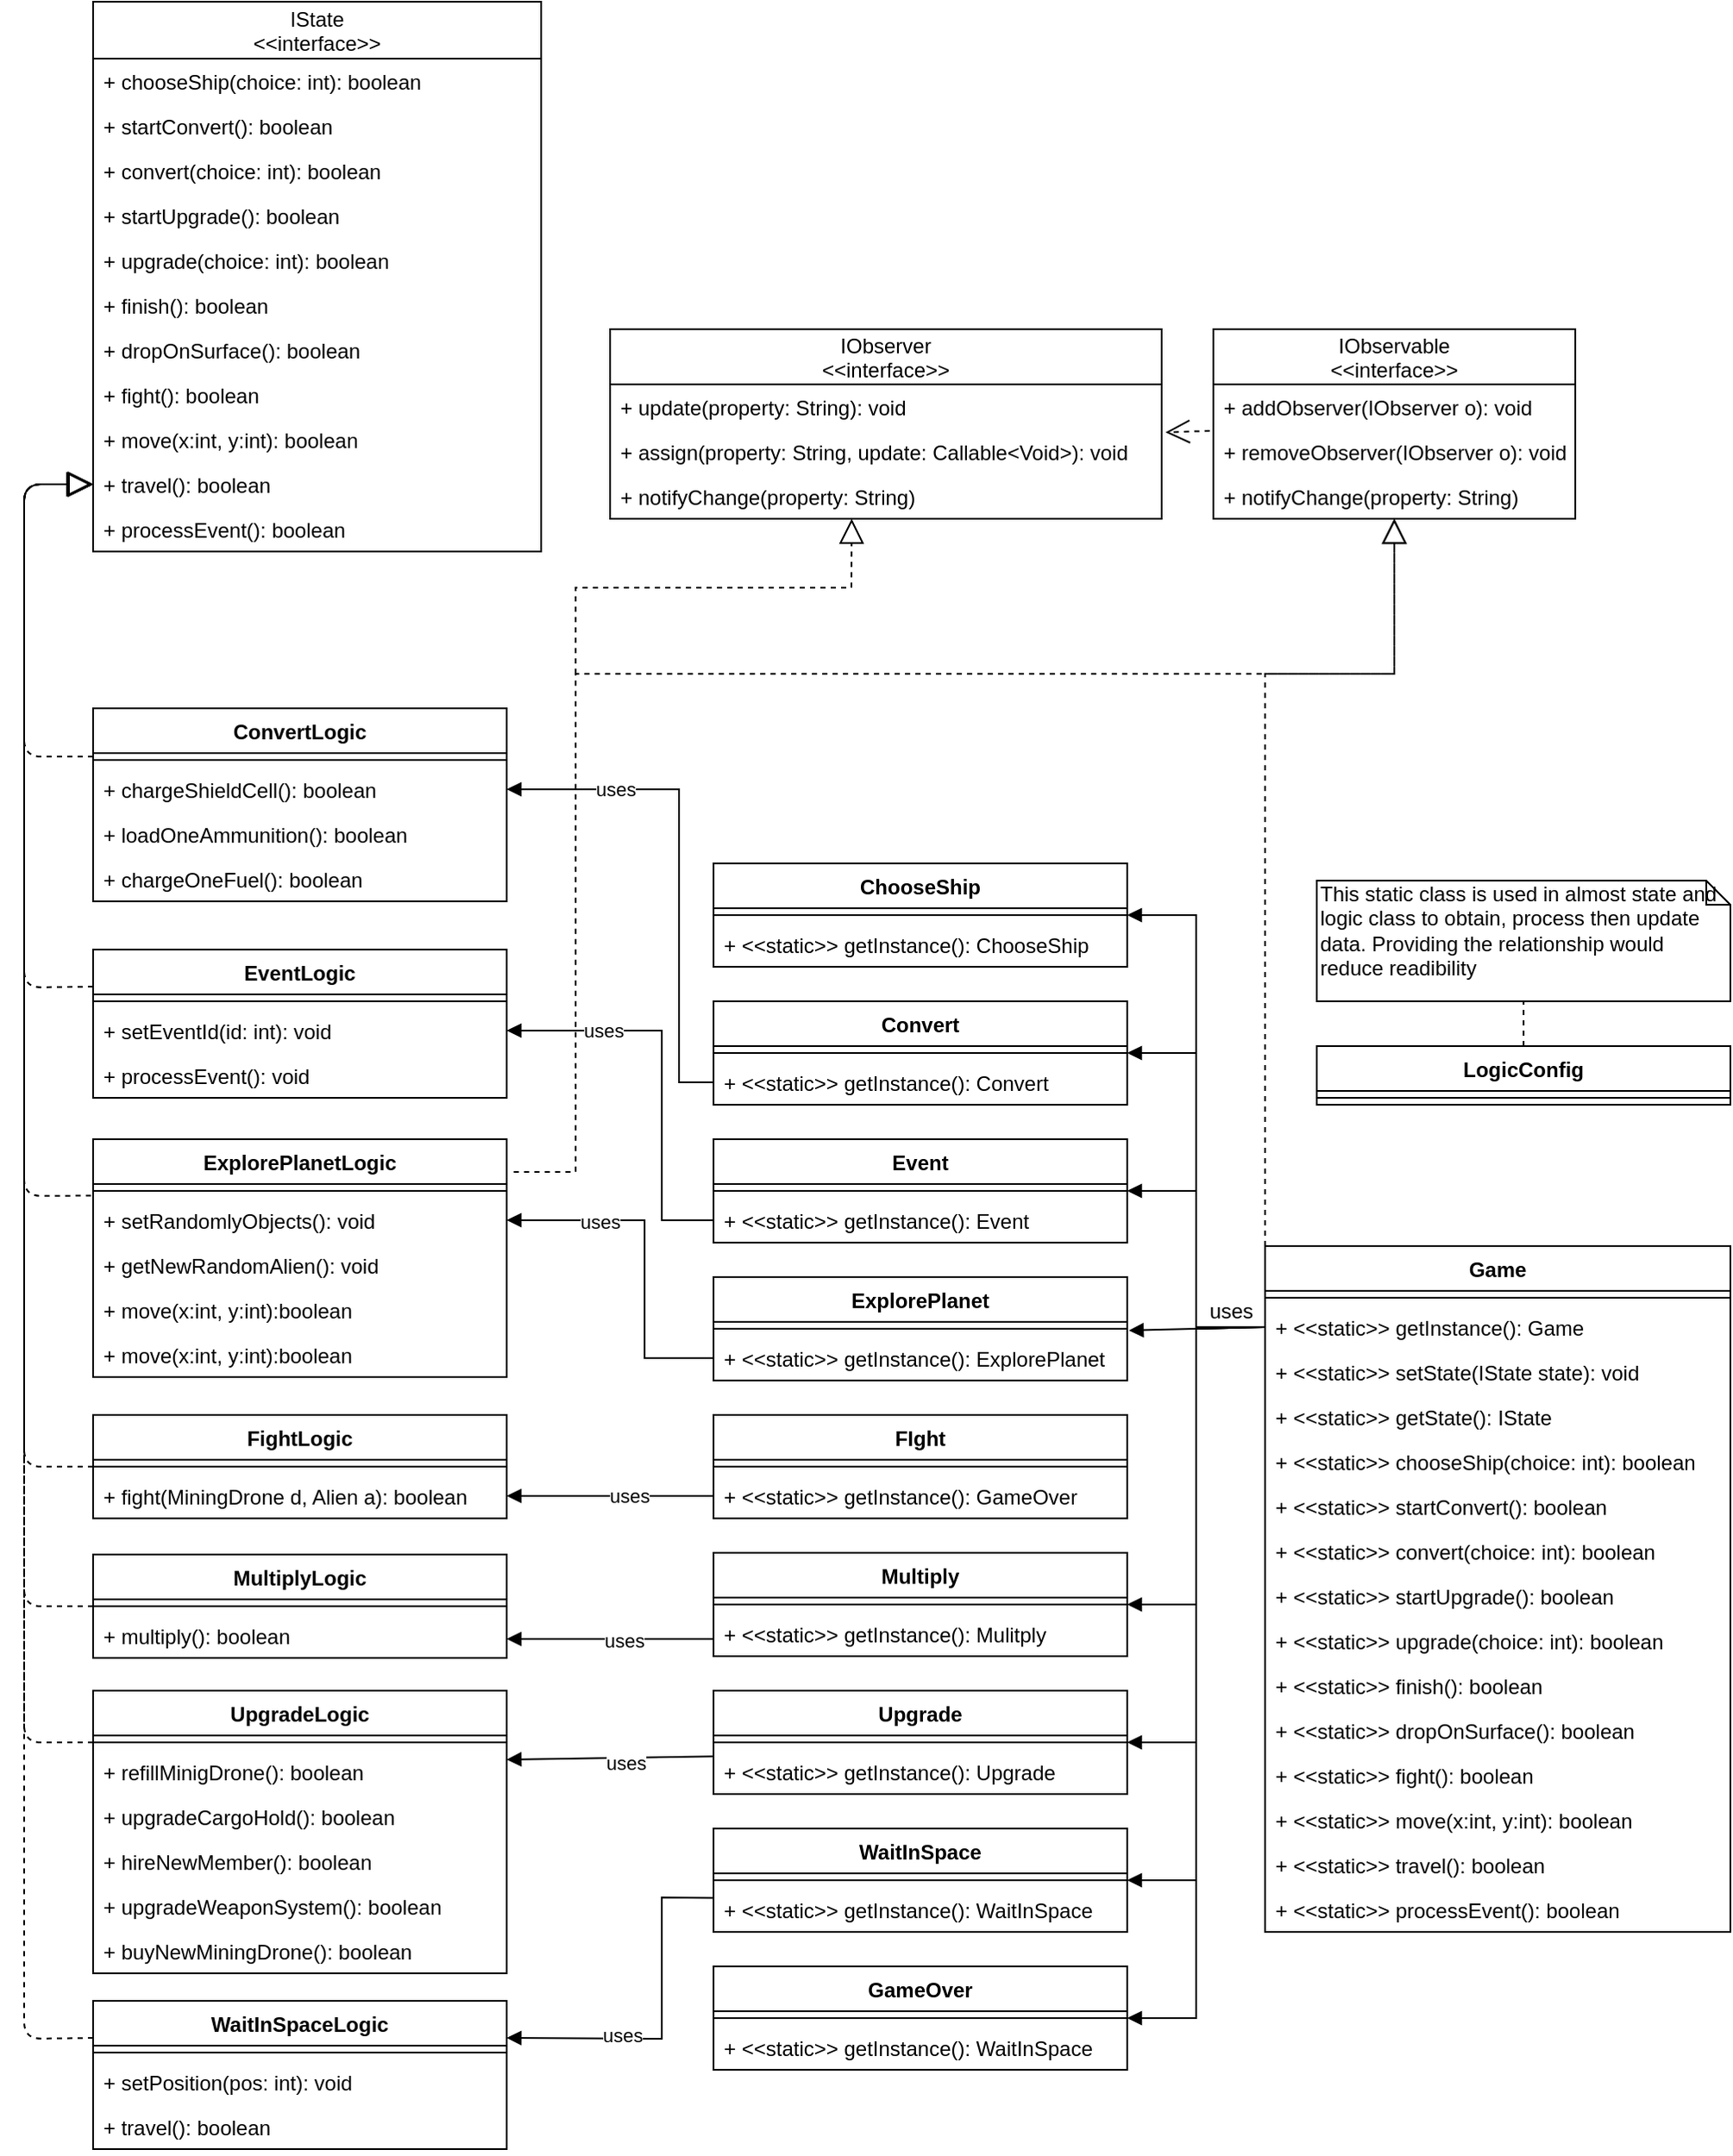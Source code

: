 <mxfile version="13.0.3" type="device"><diagram id="ThxgF1uuQUrNs3ftEBW2" name="Page-1"><mxGraphModel dx="2247" dy="1992" grid="1" gridSize="10" guides="1" tooltips="1" connect="1" arrows="1" fold="1" page="1" pageScale="1" pageWidth="827" pageHeight="1169" math="0" shadow="0"><root><mxCell id="0"/><mxCell id="1" parent="0"/><mxCell id="igTqR1OjJdF0zHmeLeCT-132" value="ChooseShip" style="swimlane;fontStyle=1;align=center;verticalAlign=top;childLayout=stackLayout;horizontal=1;startSize=26;horizontalStack=0;resizeParent=1;resizeParentMax=0;resizeLast=0;collapsible=1;marginBottom=0;" vertex="1" parent="1"><mxGeometry x="80" y="220" width="240" height="60" as="geometry"/></mxCell><mxCell id="igTqR1OjJdF0zHmeLeCT-134" value="" style="line;strokeWidth=1;fillColor=none;align=left;verticalAlign=middle;spacingTop=-1;spacingLeft=3;spacingRight=3;rotatable=0;labelPosition=right;points=[];portConstraint=eastwest;" vertex="1" parent="igTqR1OjJdF0zHmeLeCT-132"><mxGeometry y="26" width="240" height="8" as="geometry"/></mxCell><mxCell id="igTqR1OjJdF0zHmeLeCT-135" value="+ &lt;&lt;static&gt;&gt; getInstance(): ChooseShip" style="text;strokeColor=none;fillColor=none;align=left;verticalAlign=top;spacingLeft=4;spacingRight=4;overflow=hidden;rotatable=0;points=[[0,0.5],[1,0.5]];portConstraint=eastwest;" vertex="1" parent="igTqR1OjJdF0zHmeLeCT-132"><mxGeometry y="34" width="240" height="26" as="geometry"/></mxCell><mxCell id="igTqR1OjJdF0zHmeLeCT-140" value="Convert" style="swimlane;fontStyle=1;align=center;verticalAlign=top;childLayout=stackLayout;horizontal=1;startSize=26;horizontalStack=0;resizeParent=1;resizeParentMax=0;resizeLast=0;collapsible=1;marginBottom=0;" vertex="1" parent="1"><mxGeometry x="80" y="300" width="240" height="60" as="geometry"/></mxCell><mxCell id="igTqR1OjJdF0zHmeLeCT-142" value="" style="line;strokeWidth=1;fillColor=none;align=left;verticalAlign=middle;spacingTop=-1;spacingLeft=3;spacingRight=3;rotatable=0;labelPosition=right;points=[];portConstraint=eastwest;" vertex="1" parent="igTqR1OjJdF0zHmeLeCT-140"><mxGeometry y="26" width="240" height="8" as="geometry"/></mxCell><mxCell id="igTqR1OjJdF0zHmeLeCT-143" value="+ &lt;&lt;static&gt;&gt; getInstance(): Convert" style="text;strokeColor=none;fillColor=none;align=left;verticalAlign=top;spacingLeft=4;spacingRight=4;overflow=hidden;rotatable=0;points=[[0,0.5],[1,0.5]];portConstraint=eastwest;" vertex="1" parent="igTqR1OjJdF0zHmeLeCT-140"><mxGeometry y="34" width="240" height="26" as="geometry"/></mxCell><mxCell id="igTqR1OjJdF0zHmeLeCT-136" value="Event" style="swimlane;fontStyle=1;align=center;verticalAlign=top;childLayout=stackLayout;horizontal=1;startSize=26;horizontalStack=0;resizeParent=1;resizeParentMax=0;resizeLast=0;collapsible=1;marginBottom=0;" vertex="1" parent="1"><mxGeometry x="80" y="380" width="240" height="60" as="geometry"/></mxCell><mxCell id="igTqR1OjJdF0zHmeLeCT-138" value="" style="line;strokeWidth=1;fillColor=none;align=left;verticalAlign=middle;spacingTop=-1;spacingLeft=3;spacingRight=3;rotatable=0;labelPosition=right;points=[];portConstraint=eastwest;" vertex="1" parent="igTqR1OjJdF0zHmeLeCT-136"><mxGeometry y="26" width="240" height="8" as="geometry"/></mxCell><mxCell id="igTqR1OjJdF0zHmeLeCT-139" value="+ &lt;&lt;static&gt;&gt; getInstance(): Event" style="text;strokeColor=none;fillColor=none;align=left;verticalAlign=top;spacingLeft=4;spacingRight=4;overflow=hidden;rotatable=0;points=[[0,0.5],[1,0.5]];portConstraint=eastwest;" vertex="1" parent="igTqR1OjJdF0zHmeLeCT-136"><mxGeometry y="34" width="240" height="26" as="geometry"/></mxCell><mxCell id="igTqR1OjJdF0zHmeLeCT-144" value="ExplorePlanet" style="swimlane;fontStyle=1;align=center;verticalAlign=top;childLayout=stackLayout;horizontal=1;startSize=26;horizontalStack=0;resizeParent=1;resizeParentMax=0;resizeLast=0;collapsible=1;marginBottom=0;" vertex="1" parent="1"><mxGeometry x="80" y="460" width="240" height="60" as="geometry"/></mxCell><mxCell id="igTqR1OjJdF0zHmeLeCT-146" value="" style="line;strokeWidth=1;fillColor=none;align=left;verticalAlign=middle;spacingTop=-1;spacingLeft=3;spacingRight=3;rotatable=0;labelPosition=right;points=[];portConstraint=eastwest;" vertex="1" parent="igTqR1OjJdF0zHmeLeCT-144"><mxGeometry y="26" width="240" height="8" as="geometry"/></mxCell><mxCell id="igTqR1OjJdF0zHmeLeCT-147" value="+ &lt;&lt;static&gt;&gt; getInstance(): ExplorePlanet" style="text;strokeColor=none;fillColor=none;align=left;verticalAlign=top;spacingLeft=4;spacingRight=4;overflow=hidden;rotatable=0;points=[[0,0.5],[1,0.5]];portConstraint=eastwest;" vertex="1" parent="igTqR1OjJdF0zHmeLeCT-144"><mxGeometry y="34" width="240" height="26" as="geometry"/></mxCell><mxCell id="igTqR1OjJdF0zHmeLeCT-148" value="FIght" style="swimlane;fontStyle=1;align=center;verticalAlign=top;childLayout=stackLayout;horizontal=1;startSize=26;horizontalStack=0;resizeParent=1;resizeParentMax=0;resizeLast=0;collapsible=1;marginBottom=0;" vertex="1" parent="1"><mxGeometry x="80" y="540" width="240" height="60" as="geometry"/></mxCell><mxCell id="igTqR1OjJdF0zHmeLeCT-150" value="" style="line;strokeWidth=1;fillColor=none;align=left;verticalAlign=middle;spacingTop=-1;spacingLeft=3;spacingRight=3;rotatable=0;labelPosition=right;points=[];portConstraint=eastwest;" vertex="1" parent="igTqR1OjJdF0zHmeLeCT-148"><mxGeometry y="26" width="240" height="8" as="geometry"/></mxCell><mxCell id="igTqR1OjJdF0zHmeLeCT-151" value="+ &lt;&lt;static&gt;&gt; getInstance(): GameOver" style="text;strokeColor=none;fillColor=none;align=left;verticalAlign=top;spacingLeft=4;spacingRight=4;overflow=hidden;rotatable=0;points=[[0,0.5],[1,0.5]];portConstraint=eastwest;" vertex="1" parent="igTqR1OjJdF0zHmeLeCT-148"><mxGeometry y="34" width="240" height="26" as="geometry"/></mxCell><mxCell id="igTqR1OjJdF0zHmeLeCT-152" value="Multiply" style="swimlane;fontStyle=1;align=center;verticalAlign=top;childLayout=stackLayout;horizontal=1;startSize=26;horizontalStack=0;resizeParent=1;resizeParentMax=0;resizeLast=0;collapsible=1;marginBottom=0;" vertex="1" parent="1"><mxGeometry x="80" y="620" width="240" height="60" as="geometry"/></mxCell><mxCell id="igTqR1OjJdF0zHmeLeCT-154" value="" style="line;strokeWidth=1;fillColor=none;align=left;verticalAlign=middle;spacingTop=-1;spacingLeft=3;spacingRight=3;rotatable=0;labelPosition=right;points=[];portConstraint=eastwest;" vertex="1" parent="igTqR1OjJdF0zHmeLeCT-152"><mxGeometry y="26" width="240" height="8" as="geometry"/></mxCell><mxCell id="igTqR1OjJdF0zHmeLeCT-155" value="+ &lt;&lt;static&gt;&gt; getInstance(): Mulitply" style="text;strokeColor=none;fillColor=none;align=left;verticalAlign=top;spacingLeft=4;spacingRight=4;overflow=hidden;rotatable=0;points=[[0,0.5],[1,0.5]];portConstraint=eastwest;" vertex="1" parent="igTqR1OjJdF0zHmeLeCT-152"><mxGeometry y="34" width="240" height="26" as="geometry"/></mxCell><mxCell id="igTqR1OjJdF0zHmeLeCT-156" value="Upgrade" style="swimlane;fontStyle=1;align=center;verticalAlign=top;childLayout=stackLayout;horizontal=1;startSize=26;horizontalStack=0;resizeParent=1;resizeParentMax=0;resizeLast=0;collapsible=1;marginBottom=0;" vertex="1" parent="1"><mxGeometry x="80" y="700" width="240" height="60" as="geometry"/></mxCell><mxCell id="igTqR1OjJdF0zHmeLeCT-158" value="" style="line;strokeWidth=1;fillColor=none;align=left;verticalAlign=middle;spacingTop=-1;spacingLeft=3;spacingRight=3;rotatable=0;labelPosition=right;points=[];portConstraint=eastwest;" vertex="1" parent="igTqR1OjJdF0zHmeLeCT-156"><mxGeometry y="26" width="240" height="8" as="geometry"/></mxCell><mxCell id="igTqR1OjJdF0zHmeLeCT-159" value="+ &lt;&lt;static&gt;&gt; getInstance(): Upgrade" style="text;strokeColor=none;fillColor=none;align=left;verticalAlign=top;spacingLeft=4;spacingRight=4;overflow=hidden;rotatable=0;points=[[0,0.5],[1,0.5]];portConstraint=eastwest;" vertex="1" parent="igTqR1OjJdF0zHmeLeCT-156"><mxGeometry y="34" width="240" height="26" as="geometry"/></mxCell><mxCell id="igTqR1OjJdF0zHmeLeCT-160" value="WaitInSpace" style="swimlane;fontStyle=1;align=center;verticalAlign=top;childLayout=stackLayout;horizontal=1;startSize=26;horizontalStack=0;resizeParent=1;resizeParentMax=0;resizeLast=0;collapsible=1;marginBottom=0;" vertex="1" parent="1"><mxGeometry x="80" y="780" width="240" height="60" as="geometry"/></mxCell><mxCell id="igTqR1OjJdF0zHmeLeCT-162" value="" style="line;strokeWidth=1;fillColor=none;align=left;verticalAlign=middle;spacingTop=-1;spacingLeft=3;spacingRight=3;rotatable=0;labelPosition=right;points=[];portConstraint=eastwest;" vertex="1" parent="igTqR1OjJdF0zHmeLeCT-160"><mxGeometry y="26" width="240" height="8" as="geometry"/></mxCell><mxCell id="igTqR1OjJdF0zHmeLeCT-163" value="+ &lt;&lt;static&gt;&gt; getInstance(): WaitInSpace" style="text;strokeColor=none;fillColor=none;align=left;verticalAlign=top;spacingLeft=4;spacingRight=4;overflow=hidden;rotatable=0;points=[[0,0.5],[1,0.5]];portConstraint=eastwest;" vertex="1" parent="igTqR1OjJdF0zHmeLeCT-160"><mxGeometry y="34" width="240" height="26" as="geometry"/></mxCell><mxCell id="igTqR1OjJdF0zHmeLeCT-33" value="Game" style="swimlane;fontStyle=1;align=center;verticalAlign=top;childLayout=stackLayout;horizontal=1;startSize=26;horizontalStack=0;resizeParent=1;resizeParentMax=0;resizeLast=0;collapsible=1;marginBottom=0;" vertex="1" parent="1"><mxGeometry x="400" y="442" width="270" height="398" as="geometry"/></mxCell><mxCell id="igTqR1OjJdF0zHmeLeCT-44" value="" style="line;strokeWidth=1;fillColor=none;align=left;verticalAlign=middle;spacingTop=-1;spacingLeft=3;spacingRight=3;rotatable=0;labelPosition=right;points=[];portConstraint=eastwest;" vertex="1" parent="igTqR1OjJdF0zHmeLeCT-33"><mxGeometry y="26" width="270" height="8" as="geometry"/></mxCell><mxCell id="igTqR1OjJdF0zHmeLeCT-43" value="+ &lt;&lt;static&gt;&gt; getInstance(): Game" style="text;strokeColor=none;fillColor=none;align=left;verticalAlign=top;spacingLeft=4;spacingRight=4;overflow=hidden;rotatable=0;points=[[0,0.5],[1,0.5]];portConstraint=eastwest;" vertex="1" parent="igTqR1OjJdF0zHmeLeCT-33"><mxGeometry y="34" width="270" height="26" as="geometry"/></mxCell><mxCell id="igTqR1OjJdF0zHmeLeCT-45" value="+ &lt;&lt;static&gt;&gt; setState(IState state): void" style="text;strokeColor=none;fillColor=none;align=left;verticalAlign=top;spacingLeft=4;spacingRight=4;overflow=hidden;rotatable=0;points=[[0,0.5],[1,0.5]];portConstraint=eastwest;" vertex="1" parent="igTqR1OjJdF0zHmeLeCT-33"><mxGeometry y="60" width="270" height="26" as="geometry"/></mxCell><mxCell id="igTqR1OjJdF0zHmeLeCT-52" value="+ &lt;&lt;static&gt;&gt; getState(): IState" style="text;strokeColor=none;fillColor=none;align=left;verticalAlign=top;spacingLeft=4;spacingRight=4;overflow=hidden;rotatable=0;points=[[0,0.5],[1,0.5]];portConstraint=eastwest;" vertex="1" parent="igTqR1OjJdF0zHmeLeCT-33"><mxGeometry y="86" width="270" height="26" as="geometry"/></mxCell><mxCell id="igTqR1OjJdF0zHmeLeCT-53" value="+ &lt;&lt;static&gt;&gt; chooseShip(choice: int): boolean" style="text;strokeColor=none;fillColor=none;align=left;verticalAlign=top;spacingLeft=4;spacingRight=4;overflow=hidden;rotatable=0;points=[[0,0.5],[1,0.5]];portConstraint=eastwest;" vertex="1" parent="igTqR1OjJdF0zHmeLeCT-33"><mxGeometry y="112" width="270" height="26" as="geometry"/></mxCell><mxCell id="igTqR1OjJdF0zHmeLeCT-55" value="+ &lt;&lt;static&gt;&gt; startConvert(): boolean" style="text;strokeColor=none;fillColor=none;align=left;verticalAlign=top;spacingLeft=4;spacingRight=4;overflow=hidden;rotatable=0;points=[[0,0.5],[1,0.5]];portConstraint=eastwest;" vertex="1" parent="igTqR1OjJdF0zHmeLeCT-33"><mxGeometry y="138" width="270" height="26" as="geometry"/></mxCell><mxCell id="igTqR1OjJdF0zHmeLeCT-56" value="+ &lt;&lt;static&gt;&gt; convert(choice: int): boolean" style="text;strokeColor=none;fillColor=none;align=left;verticalAlign=top;spacingLeft=4;spacingRight=4;overflow=hidden;rotatable=0;points=[[0,0.5],[1,0.5]];portConstraint=eastwest;" vertex="1" parent="igTqR1OjJdF0zHmeLeCT-33"><mxGeometry y="164" width="270" height="26" as="geometry"/></mxCell><mxCell id="igTqR1OjJdF0zHmeLeCT-57" value="+ &lt;&lt;static&gt;&gt; startUpgrade(): boolean" style="text;strokeColor=none;fillColor=none;align=left;verticalAlign=top;spacingLeft=4;spacingRight=4;overflow=hidden;rotatable=0;points=[[0,0.5],[1,0.5]];portConstraint=eastwest;" vertex="1" parent="igTqR1OjJdF0zHmeLeCT-33"><mxGeometry y="190" width="270" height="26" as="geometry"/></mxCell><mxCell id="igTqR1OjJdF0zHmeLeCT-69" value="+ &lt;&lt;static&gt;&gt; upgrade(choice: int): boolean" style="text;strokeColor=none;fillColor=none;align=left;verticalAlign=top;spacingLeft=4;spacingRight=4;overflow=hidden;rotatable=0;points=[[0,0.5],[1,0.5]];portConstraint=eastwest;" vertex="1" parent="igTqR1OjJdF0zHmeLeCT-33"><mxGeometry y="216" width="270" height="26" as="geometry"/></mxCell><mxCell id="igTqR1OjJdF0zHmeLeCT-70" value="+ &lt;&lt;static&gt;&gt; finish(): boolean" style="text;strokeColor=none;fillColor=none;align=left;verticalAlign=top;spacingLeft=4;spacingRight=4;overflow=hidden;rotatable=0;points=[[0,0.5],[1,0.5]];portConstraint=eastwest;" vertex="1" parent="igTqR1OjJdF0zHmeLeCT-33"><mxGeometry y="242" width="270" height="26" as="geometry"/></mxCell><mxCell id="igTqR1OjJdF0zHmeLeCT-71" value="+ &lt;&lt;static&gt;&gt; dropOnSurface(): boolean" style="text;strokeColor=none;fillColor=none;align=left;verticalAlign=top;spacingLeft=4;spacingRight=4;overflow=hidden;rotatable=0;points=[[0,0.5],[1,0.5]];portConstraint=eastwest;" vertex="1" parent="igTqR1OjJdF0zHmeLeCT-33"><mxGeometry y="268" width="270" height="26" as="geometry"/></mxCell><mxCell id="igTqR1OjJdF0zHmeLeCT-72" value="+ &lt;&lt;static&gt;&gt; fight(): boolean" style="text;strokeColor=none;fillColor=none;align=left;verticalAlign=top;spacingLeft=4;spacingRight=4;overflow=hidden;rotatable=0;points=[[0,0.5],[1,0.5]];portConstraint=eastwest;" vertex="1" parent="igTqR1OjJdF0zHmeLeCT-33"><mxGeometry y="294" width="270" height="26" as="geometry"/></mxCell><mxCell id="igTqR1OjJdF0zHmeLeCT-73" value="+ &lt;&lt;static&gt;&gt; move(x:int, y:int): boolean" style="text;strokeColor=none;fillColor=none;align=left;verticalAlign=top;spacingLeft=4;spacingRight=4;overflow=hidden;rotatable=0;points=[[0,0.5],[1,0.5]];portConstraint=eastwest;" vertex="1" parent="igTqR1OjJdF0zHmeLeCT-33"><mxGeometry y="320" width="270" height="26" as="geometry"/></mxCell><mxCell id="igTqR1OjJdF0zHmeLeCT-74" value="+ &lt;&lt;static&gt;&gt; travel(): boolean" style="text;strokeColor=none;fillColor=none;align=left;verticalAlign=top;spacingLeft=4;spacingRight=4;overflow=hidden;rotatable=0;points=[[0,0.5],[1,0.5]];portConstraint=eastwest;" vertex="1" parent="igTqR1OjJdF0zHmeLeCT-33"><mxGeometry y="346" width="270" height="26" as="geometry"/></mxCell><mxCell id="igTqR1OjJdF0zHmeLeCT-75" value="+ &lt;&lt;static&gt;&gt; processEvent(): boolean" style="text;strokeColor=none;fillColor=none;align=left;verticalAlign=top;spacingLeft=4;spacingRight=4;overflow=hidden;rotatable=0;points=[[0,0.5],[1,0.5]];portConstraint=eastwest;" vertex="1" parent="igTqR1OjJdF0zHmeLeCT-33"><mxGeometry y="372" width="270" height="26" as="geometry"/></mxCell><mxCell id="igTqR1OjJdF0zHmeLeCT-175" value="" style="endArrow=block;dashed=1;endFill=0;endSize=12;html=1;exitX=0;exitY=0;exitDx=0;exitDy=0;rounded=0;" edge="1" parent="1" source="igTqR1OjJdF0zHmeLeCT-33" target="igTqR1OjJdF0zHmeLeCT-40"><mxGeometry width="160" relative="1" as="geometry"><mxPoint x="410" y="430" as="sourcePoint"/><mxPoint x="570" y="430" as="targetPoint"/><Array as="points"><mxPoint x="400" y="110"/><mxPoint x="475" y="110"/></Array></mxGeometry></mxCell><mxCell id="igTqR1OjJdF0zHmeLeCT-200" value="" style="endArrow=block;endFill=1;html=1;align=left;verticalAlign=top;entryX=1;entryY=0.5;entryDx=0;entryDy=0;exitX=0;exitY=0.5;exitDx=0;exitDy=0;rounded=0;" edge="1" parent="1" source="igTqR1OjJdF0zHmeLeCT-43" target="igTqR1OjJdF0zHmeLeCT-132"><mxGeometry x="-1" relative="1" as="geometry"><mxPoint x="380" y="480" as="sourcePoint"/><mxPoint x="490" y="450" as="targetPoint"/><Array as="points"><mxPoint x="360" y="489"/><mxPoint x="360" y="250"/></Array></mxGeometry></mxCell><mxCell id="igTqR1OjJdF0zHmeLeCT-202" value="" style="endArrow=block;endFill=1;html=1;align=left;verticalAlign=top;entryX=1;entryY=0.5;entryDx=0;entryDy=0;exitX=0;exitY=0.5;exitDx=0;exitDy=0;rounded=0;" edge="1" parent="1" source="igTqR1OjJdF0zHmeLeCT-43" target="igTqR1OjJdF0zHmeLeCT-140"><mxGeometry x="-1" relative="1" as="geometry"><mxPoint x="410.0" y="499.0" as="sourcePoint"/><mxPoint x="330.0" y="260" as="targetPoint"/><Array as="points"><mxPoint x="360" y="490"/><mxPoint x="360" y="330"/></Array></mxGeometry></mxCell><mxCell id="igTqR1OjJdF0zHmeLeCT-204" value="" style="endArrow=block;endFill=1;html=1;align=left;verticalAlign=top;exitX=0;exitY=0.5;exitDx=0;exitDy=0;rounded=0;entryX=1;entryY=0.5;entryDx=0;entryDy=0;" edge="1" parent="1" source="igTqR1OjJdF0zHmeLeCT-43" target="igTqR1OjJdF0zHmeLeCT-136"><mxGeometry x="-1" relative="1" as="geometry"><mxPoint x="410.0" y="499.0" as="sourcePoint"/><mxPoint x="330" y="420" as="targetPoint"/><Array as="points"><mxPoint x="360" y="489"/><mxPoint x="360" y="410"/></Array></mxGeometry></mxCell><mxCell id="igTqR1OjJdF0zHmeLeCT-210" value="" style="endArrow=block;endFill=1;html=1;align=left;verticalAlign=top;exitX=0;exitY=0.5;exitDx=0;exitDy=0;rounded=0;" edge="1" parent="1" source="igTqR1OjJdF0zHmeLeCT-43"><mxGeometry x="-1" relative="1" as="geometry"><mxPoint x="430" y="519" as="sourcePoint"/><mxPoint x="321" y="491" as="targetPoint"/></mxGeometry></mxCell><mxCell id="igTqR1OjJdF0zHmeLeCT-212" value="" style="endArrow=block;endFill=1;html=1;align=left;verticalAlign=top;exitX=0;exitY=0.5;exitDx=0;exitDy=0;rounded=0;entryX=1;entryY=0.5;entryDx=0;entryDy=0;" edge="1" parent="1" source="igTqR1OjJdF0zHmeLeCT-43" target="igTqR1OjJdF0zHmeLeCT-152"><mxGeometry x="-1" relative="1" as="geometry"><mxPoint x="410" y="499" as="sourcePoint"/><mxPoint x="331.44" y="501.14" as="targetPoint"/><Array as="points"><mxPoint x="360" y="489"/><mxPoint x="360" y="650"/></Array></mxGeometry></mxCell><mxCell id="igTqR1OjJdF0zHmeLeCT-214" value="" style="endArrow=block;endFill=1;html=1;align=left;verticalAlign=top;exitX=0;exitY=0.5;exitDx=0;exitDy=0;rounded=0;entryX=1;entryY=0.5;entryDx=0;entryDy=0;" edge="1" parent="1" source="igTqR1OjJdF0zHmeLeCT-43" target="igTqR1OjJdF0zHmeLeCT-156"><mxGeometry x="-1" relative="1" as="geometry"><mxPoint x="420" y="509" as="sourcePoint"/><mxPoint x="341.44" y="511.14" as="targetPoint"/><Array as="points"><mxPoint x="360" y="489"/><mxPoint x="360" y="730"/></Array></mxGeometry></mxCell><mxCell id="igTqR1OjJdF0zHmeLeCT-216" value="" style="endArrow=block;endFill=1;html=1;align=left;verticalAlign=top;rounded=0;exitX=0;exitY=0.5;exitDx=0;exitDy=0;" edge="1" parent="1" source="igTqR1OjJdF0zHmeLeCT-43"><mxGeometry x="-1" relative="1" as="geometry"><mxPoint x="401" y="493" as="sourcePoint"/><mxPoint x="320" y="810" as="targetPoint"/><Array as="points"><mxPoint x="360" y="489"/><mxPoint x="360" y="810"/></Array></mxGeometry></mxCell><mxCell id="igTqR1OjJdF0zHmeLeCT-219" value="uses" style="text;html=1;align=center;verticalAlign=middle;resizable=0;points=[];autosize=1;" vertex="1" parent="1"><mxGeometry x="360" y="470" width="40" height="20" as="geometry"/></mxCell><mxCell id="igTqR1OjJdF0zHmeLeCT-254" value="UpgradeLogic" style="swimlane;fontStyle=1;align=center;verticalAlign=top;childLayout=stackLayout;horizontal=1;startSize=26;horizontalStack=0;resizeParent=1;resizeParentMax=0;resizeLast=0;collapsible=1;marginBottom=0;" vertex="1" parent="1"><mxGeometry x="-280" y="700" width="240" height="164" as="geometry"/></mxCell><mxCell id="igTqR1OjJdF0zHmeLeCT-255" value="" style="line;strokeWidth=1;fillColor=none;align=left;verticalAlign=middle;spacingTop=-1;spacingLeft=3;spacingRight=3;rotatable=0;labelPosition=right;points=[];portConstraint=eastwest;" vertex="1" parent="igTqR1OjJdF0zHmeLeCT-254"><mxGeometry y="26" width="240" height="8" as="geometry"/></mxCell><mxCell id="igTqR1OjJdF0zHmeLeCT-256" value="+ refillMinigDrone(): boolean" style="text;strokeColor=none;fillColor=none;align=left;verticalAlign=top;spacingLeft=4;spacingRight=4;overflow=hidden;rotatable=0;points=[[0,0.5],[1,0.5]];portConstraint=eastwest;" vertex="1" parent="igTqR1OjJdF0zHmeLeCT-254"><mxGeometry y="34" width="240" height="26" as="geometry"/></mxCell><mxCell id="igTqR1OjJdF0zHmeLeCT-257" value="+ upgradeCargoHold(): boolean" style="text;strokeColor=none;fillColor=none;align=left;verticalAlign=top;spacingLeft=4;spacingRight=4;overflow=hidden;rotatable=0;points=[[0,0.5],[1,0.5]];portConstraint=eastwest;" vertex="1" parent="igTqR1OjJdF0zHmeLeCT-254"><mxGeometry y="60" width="240" height="26" as="geometry"/></mxCell><mxCell id="igTqR1OjJdF0zHmeLeCT-258" value="+ hireNewMember(): boolean" style="text;strokeColor=none;fillColor=none;align=left;verticalAlign=top;spacingLeft=4;spacingRight=4;overflow=hidden;rotatable=0;points=[[0,0.5],[1,0.5]];portConstraint=eastwest;" vertex="1" parent="igTqR1OjJdF0zHmeLeCT-254"><mxGeometry y="86" width="240" height="26" as="geometry"/></mxCell><mxCell id="igTqR1OjJdF0zHmeLeCT-259" value="+ upgradeWeaponSystem(): boolean" style="text;strokeColor=none;fillColor=none;align=left;verticalAlign=top;spacingLeft=4;spacingRight=4;overflow=hidden;rotatable=0;points=[[0,0.5],[1,0.5]];portConstraint=eastwest;" vertex="1" parent="igTqR1OjJdF0zHmeLeCT-254"><mxGeometry y="112" width="240" height="26" as="geometry"/></mxCell><mxCell id="igTqR1OjJdF0zHmeLeCT-261" value="+ buyNewMiningDrone(): boolean" style="text;strokeColor=none;fillColor=none;align=left;verticalAlign=top;spacingLeft=4;spacingRight=4;overflow=hidden;rotatable=0;points=[[0,0.5],[1,0.5]];portConstraint=eastwest;" vertex="1" parent="igTqR1OjJdF0zHmeLeCT-254"><mxGeometry y="138" width="240" height="26" as="geometry"/></mxCell><mxCell id="igTqR1OjJdF0zHmeLeCT-262" value="WaitInSpaceLogic" style="swimlane;fontStyle=1;align=center;verticalAlign=top;childLayout=stackLayout;horizontal=1;startSize=26;horizontalStack=0;resizeParent=1;resizeParentMax=0;resizeLast=0;collapsible=1;marginBottom=0;" vertex="1" parent="1"><mxGeometry x="-280" y="880" width="240" height="86" as="geometry"/></mxCell><mxCell id="igTqR1OjJdF0zHmeLeCT-263" value="" style="line;strokeWidth=1;fillColor=none;align=left;verticalAlign=middle;spacingTop=-1;spacingLeft=3;spacingRight=3;rotatable=0;labelPosition=right;points=[];portConstraint=eastwest;" vertex="1" parent="igTqR1OjJdF0zHmeLeCT-262"><mxGeometry y="26" width="240" height="8" as="geometry"/></mxCell><mxCell id="igTqR1OjJdF0zHmeLeCT-264" value="+ setPosition(pos: int): void" style="text;strokeColor=none;fillColor=none;align=left;verticalAlign=top;spacingLeft=4;spacingRight=4;overflow=hidden;rotatable=0;points=[[0,0.5],[1,0.5]];portConstraint=eastwest;" vertex="1" parent="igTqR1OjJdF0zHmeLeCT-262"><mxGeometry y="34" width="240" height="26" as="geometry"/></mxCell><mxCell id="igTqR1OjJdF0zHmeLeCT-265" value="+ travel(): boolean" style="text;strokeColor=none;fillColor=none;align=left;verticalAlign=top;spacingLeft=4;spacingRight=4;overflow=hidden;rotatable=0;points=[[0,0.5],[1,0.5]];portConstraint=eastwest;" vertex="1" parent="igTqR1OjJdF0zHmeLeCT-262"><mxGeometry y="60" width="240" height="26" as="geometry"/></mxCell><mxCell id="igTqR1OjJdF0zHmeLeCT-241" value="MultiplyLogic" style="swimlane;fontStyle=1;align=center;verticalAlign=top;childLayout=stackLayout;horizontal=1;startSize=26;horizontalStack=0;resizeParent=1;resizeParentMax=0;resizeLast=0;collapsible=1;marginBottom=0;" vertex="1" parent="1"><mxGeometry x="-280" y="621" width="240" height="60" as="geometry"/></mxCell><mxCell id="igTqR1OjJdF0zHmeLeCT-242" value="" style="line;strokeWidth=1;fillColor=none;align=left;verticalAlign=middle;spacingTop=-1;spacingLeft=3;spacingRight=3;rotatable=0;labelPosition=right;points=[];portConstraint=eastwest;" vertex="1" parent="igTqR1OjJdF0zHmeLeCT-241"><mxGeometry y="26" width="240" height="8" as="geometry"/></mxCell><mxCell id="igTqR1OjJdF0zHmeLeCT-243" value="+ multiply(): boolean" style="text;strokeColor=none;fillColor=none;align=left;verticalAlign=top;spacingLeft=4;spacingRight=4;overflow=hidden;rotatable=0;points=[[0,0.5],[1,0.5]];portConstraint=eastwest;" vertex="1" parent="igTqR1OjJdF0zHmeLeCT-241"><mxGeometry y="34" width="240" height="26" as="geometry"/></mxCell><mxCell id="igTqR1OjJdF0zHmeLeCT-238" value="FightLogic" style="swimlane;fontStyle=1;align=center;verticalAlign=top;childLayout=stackLayout;horizontal=1;startSize=26;horizontalStack=0;resizeParent=1;resizeParentMax=0;resizeLast=0;collapsible=1;marginBottom=0;" vertex="1" parent="1"><mxGeometry x="-280" y="540" width="240" height="60" as="geometry"/></mxCell><mxCell id="igTqR1OjJdF0zHmeLeCT-239" value="" style="line;strokeWidth=1;fillColor=none;align=left;verticalAlign=middle;spacingTop=-1;spacingLeft=3;spacingRight=3;rotatable=0;labelPosition=right;points=[];portConstraint=eastwest;" vertex="1" parent="igTqR1OjJdF0zHmeLeCT-238"><mxGeometry y="26" width="240" height="8" as="geometry"/></mxCell><mxCell id="igTqR1OjJdF0zHmeLeCT-240" value="+ fight(MiningDrone d, Alien a): boolean" style="text;strokeColor=none;fillColor=none;align=left;verticalAlign=top;spacingLeft=4;spacingRight=4;overflow=hidden;rotatable=0;points=[[0,0.5],[1,0.5]];portConstraint=eastwest;" vertex="1" parent="igTqR1OjJdF0zHmeLeCT-238"><mxGeometry y="34" width="240" height="26" as="geometry"/></mxCell><mxCell id="igTqR1OjJdF0zHmeLeCT-232" value="ExplorePlanetLogic" style="swimlane;fontStyle=1;align=center;verticalAlign=top;childLayout=stackLayout;horizontal=1;startSize=26;horizontalStack=0;resizeParent=1;resizeParentMax=0;resizeLast=0;collapsible=1;marginBottom=0;" vertex="1" parent="1"><mxGeometry x="-280" y="380" width="240" height="138" as="geometry"/></mxCell><mxCell id="igTqR1OjJdF0zHmeLeCT-233" value="" style="line;strokeWidth=1;fillColor=none;align=left;verticalAlign=middle;spacingTop=-1;spacingLeft=3;spacingRight=3;rotatable=0;labelPosition=right;points=[];portConstraint=eastwest;" vertex="1" parent="igTqR1OjJdF0zHmeLeCT-232"><mxGeometry y="26" width="240" height="8" as="geometry"/></mxCell><mxCell id="igTqR1OjJdF0zHmeLeCT-234" value="+ setRandomlyObjects(): void" style="text;strokeColor=none;fillColor=none;align=left;verticalAlign=top;spacingLeft=4;spacingRight=4;overflow=hidden;rotatable=0;points=[[0,0.5],[1,0.5]];portConstraint=eastwest;" vertex="1" parent="igTqR1OjJdF0zHmeLeCT-232"><mxGeometry y="34" width="240" height="26" as="geometry"/></mxCell><mxCell id="igTqR1OjJdF0zHmeLeCT-251" value="+ getNewRandomAlien(): void" style="text;strokeColor=none;fillColor=none;align=left;verticalAlign=top;spacingLeft=4;spacingRight=4;overflow=hidden;rotatable=0;points=[[0,0.5],[1,0.5]];portConstraint=eastwest;" vertex="1" parent="igTqR1OjJdF0zHmeLeCT-232"><mxGeometry y="60" width="240" height="26" as="geometry"/></mxCell><mxCell id="igTqR1OjJdF0zHmeLeCT-252" value="+ move(x:int, y:int):boolean" style="text;strokeColor=none;fillColor=none;align=left;verticalAlign=top;spacingLeft=4;spacingRight=4;overflow=hidden;rotatable=0;points=[[0,0.5],[1,0.5]];portConstraint=eastwest;" vertex="1" parent="igTqR1OjJdF0zHmeLeCT-232"><mxGeometry y="86" width="240" height="26" as="geometry"/></mxCell><mxCell id="igTqR1OjJdF0zHmeLeCT-253" value="+ move(x:int, y:int):boolean" style="text;strokeColor=none;fillColor=none;align=left;verticalAlign=top;spacingLeft=4;spacingRight=4;overflow=hidden;rotatable=0;points=[[0,0.5],[1,0.5]];portConstraint=eastwest;" vertex="1" parent="igTqR1OjJdF0zHmeLeCT-232"><mxGeometry y="112" width="240" height="26" as="geometry"/></mxCell><mxCell id="igTqR1OjJdF0zHmeLeCT-229" value="EventLogic" style="swimlane;fontStyle=1;align=center;verticalAlign=top;childLayout=stackLayout;horizontal=1;startSize=26;horizontalStack=0;resizeParent=1;resizeParentMax=0;resizeLast=0;collapsible=1;marginBottom=0;" vertex="1" parent="1"><mxGeometry x="-280" y="270" width="240" height="86" as="geometry"/></mxCell><mxCell id="igTqR1OjJdF0zHmeLeCT-230" value="" style="line;strokeWidth=1;fillColor=none;align=left;verticalAlign=middle;spacingTop=-1;spacingLeft=3;spacingRight=3;rotatable=0;labelPosition=right;points=[];portConstraint=eastwest;" vertex="1" parent="igTqR1OjJdF0zHmeLeCT-229"><mxGeometry y="26" width="240" height="8" as="geometry"/></mxCell><mxCell id="igTqR1OjJdF0zHmeLeCT-231" value="+ setEventId(id: int): void" style="text;strokeColor=none;fillColor=none;align=left;verticalAlign=top;spacingLeft=4;spacingRight=4;overflow=hidden;rotatable=0;points=[[0,0.5],[1,0.5]];portConstraint=eastwest;" vertex="1" parent="igTqR1OjJdF0zHmeLeCT-229"><mxGeometry y="34" width="240" height="26" as="geometry"/></mxCell><mxCell id="igTqR1OjJdF0zHmeLeCT-250" value="+ processEvent(): void" style="text;strokeColor=none;fillColor=none;align=left;verticalAlign=top;spacingLeft=4;spacingRight=4;overflow=hidden;rotatable=0;points=[[0,0.5],[1,0.5]];portConstraint=eastwest;" vertex="1" parent="igTqR1OjJdF0zHmeLeCT-229"><mxGeometry y="60" width="240" height="26" as="geometry"/></mxCell><mxCell id="igTqR1OjJdF0zHmeLeCT-220" value="ConvertLogic" style="swimlane;fontStyle=1;align=center;verticalAlign=top;childLayout=stackLayout;horizontal=1;startSize=26;horizontalStack=0;resizeParent=1;resizeParentMax=0;resizeLast=0;collapsible=1;marginBottom=0;" vertex="1" parent="1"><mxGeometry x="-280" y="130" width="240" height="112" as="geometry"/></mxCell><mxCell id="igTqR1OjJdF0zHmeLeCT-221" value="" style="line;strokeWidth=1;fillColor=none;align=left;verticalAlign=middle;spacingTop=-1;spacingLeft=3;spacingRight=3;rotatable=0;labelPosition=right;points=[];portConstraint=eastwest;" vertex="1" parent="igTqR1OjJdF0zHmeLeCT-220"><mxGeometry y="26" width="240" height="8" as="geometry"/></mxCell><mxCell id="igTqR1OjJdF0zHmeLeCT-222" value="+ chargeShieldCell(): boolean" style="text;strokeColor=none;fillColor=none;align=left;verticalAlign=top;spacingLeft=4;spacingRight=4;overflow=hidden;rotatable=0;points=[[0,0.5],[1,0.5]];portConstraint=eastwest;" vertex="1" parent="igTqR1OjJdF0zHmeLeCT-220"><mxGeometry y="34" width="240" height="26" as="geometry"/></mxCell><mxCell id="igTqR1OjJdF0zHmeLeCT-247" value="+ loadOneAmmunition(): boolean" style="text;strokeColor=none;fillColor=none;align=left;verticalAlign=top;spacingLeft=4;spacingRight=4;overflow=hidden;rotatable=0;points=[[0,0.5],[1,0.5]];portConstraint=eastwest;" vertex="1" parent="igTqR1OjJdF0zHmeLeCT-220"><mxGeometry y="60" width="240" height="26" as="geometry"/></mxCell><mxCell id="igTqR1OjJdF0zHmeLeCT-248" value="+ chargeOneFuel(): boolean" style="text;strokeColor=none;fillColor=none;align=left;verticalAlign=top;spacingLeft=4;spacingRight=4;overflow=hidden;rotatable=0;points=[[0,0.5],[1,0.5]];portConstraint=eastwest;" vertex="1" parent="igTqR1OjJdF0zHmeLeCT-220"><mxGeometry y="86" width="240" height="26" as="geometry"/></mxCell><mxCell id="igTqR1OjJdF0zHmeLeCT-76" value="IState&#10;&lt;&lt;interface&gt;&gt;" style="swimlane;fontStyle=0;childLayout=stackLayout;horizontal=1;startSize=33;fillColor=none;horizontalStack=0;resizeParent=1;resizeParentMax=0;resizeLast=0;collapsible=1;marginBottom=0;" vertex="1" parent="1"><mxGeometry x="-280" y="-280" width="260" height="319" as="geometry"/></mxCell><mxCell id="igTqR1OjJdF0zHmeLeCT-78" value="+ chooseShip(choice: int): boolean" style="text;strokeColor=none;fillColor=none;align=left;verticalAlign=top;spacingLeft=4;spacingRight=4;overflow=hidden;rotatable=0;points=[[0,0.5],[1,0.5]];portConstraint=eastwest;" vertex="1" parent="igTqR1OjJdF0zHmeLeCT-76"><mxGeometry y="33" width="260" height="26" as="geometry"/></mxCell><mxCell id="igTqR1OjJdF0zHmeLeCT-79" value="+ startConvert(): boolean" style="text;strokeColor=none;fillColor=none;align=left;verticalAlign=top;spacingLeft=4;spacingRight=4;overflow=hidden;rotatable=0;points=[[0,0.5],[1,0.5]];portConstraint=eastwest;" vertex="1" parent="igTqR1OjJdF0zHmeLeCT-76"><mxGeometry y="59" width="260" height="26" as="geometry"/></mxCell><mxCell id="igTqR1OjJdF0zHmeLeCT-123" value="+ convert(choice: int): boolean" style="text;strokeColor=none;fillColor=none;align=left;verticalAlign=top;spacingLeft=4;spacingRight=4;overflow=hidden;rotatable=0;points=[[0,0.5],[1,0.5]];portConstraint=eastwest;" vertex="1" parent="igTqR1OjJdF0zHmeLeCT-76"><mxGeometry y="85" width="260" height="26" as="geometry"/></mxCell><mxCell id="igTqR1OjJdF0zHmeLeCT-124" value="+ startUpgrade(): boolean" style="text;strokeColor=none;fillColor=none;align=left;verticalAlign=top;spacingLeft=4;spacingRight=4;overflow=hidden;rotatable=0;points=[[0,0.5],[1,0.5]];portConstraint=eastwest;" vertex="1" parent="igTqR1OjJdF0zHmeLeCT-76"><mxGeometry y="111" width="260" height="26" as="geometry"/></mxCell><mxCell id="igTqR1OjJdF0zHmeLeCT-125" value="+ upgrade(choice: int): boolean" style="text;strokeColor=none;fillColor=none;align=left;verticalAlign=top;spacingLeft=4;spacingRight=4;overflow=hidden;rotatable=0;points=[[0,0.5],[1,0.5]];portConstraint=eastwest;" vertex="1" parent="igTqR1OjJdF0zHmeLeCT-76"><mxGeometry y="137" width="260" height="26" as="geometry"/></mxCell><mxCell id="igTqR1OjJdF0zHmeLeCT-126" value="+ finish(): boolean" style="text;strokeColor=none;fillColor=none;align=left;verticalAlign=top;spacingLeft=4;spacingRight=4;overflow=hidden;rotatable=0;points=[[0,0.5],[1,0.5]];portConstraint=eastwest;" vertex="1" parent="igTqR1OjJdF0zHmeLeCT-76"><mxGeometry y="163" width="260" height="26" as="geometry"/></mxCell><mxCell id="igTqR1OjJdF0zHmeLeCT-127" value="+ dropOnSurface(): boolean" style="text;strokeColor=none;fillColor=none;align=left;verticalAlign=top;spacingLeft=4;spacingRight=4;overflow=hidden;rotatable=0;points=[[0,0.5],[1,0.5]];portConstraint=eastwest;" vertex="1" parent="igTqR1OjJdF0zHmeLeCT-76"><mxGeometry y="189" width="260" height="26" as="geometry"/></mxCell><mxCell id="igTqR1OjJdF0zHmeLeCT-128" value="+ fight(): boolean" style="text;strokeColor=none;fillColor=none;align=left;verticalAlign=top;spacingLeft=4;spacingRight=4;overflow=hidden;rotatable=0;points=[[0,0.5],[1,0.5]];portConstraint=eastwest;" vertex="1" parent="igTqR1OjJdF0zHmeLeCT-76"><mxGeometry y="215" width="260" height="26" as="geometry"/></mxCell><mxCell id="igTqR1OjJdF0zHmeLeCT-129" value="+ move(x:int, y:int): boolean" style="text;strokeColor=none;fillColor=none;align=left;verticalAlign=top;spacingLeft=4;spacingRight=4;overflow=hidden;rotatable=0;points=[[0,0.5],[1,0.5]];portConstraint=eastwest;" vertex="1" parent="igTqR1OjJdF0zHmeLeCT-76"><mxGeometry y="241" width="260" height="26" as="geometry"/></mxCell><mxCell id="igTqR1OjJdF0zHmeLeCT-130" value="+ travel(): boolean" style="text;strokeColor=none;fillColor=none;align=left;verticalAlign=top;spacingLeft=4;spacingRight=4;overflow=hidden;rotatable=0;points=[[0,0.5],[1,0.5]];portConstraint=eastwest;" vertex="1" parent="igTqR1OjJdF0zHmeLeCT-76"><mxGeometry y="267" width="260" height="26" as="geometry"/></mxCell><mxCell id="igTqR1OjJdF0zHmeLeCT-131" value="+ processEvent(): boolean" style="text;strokeColor=none;fillColor=none;align=left;verticalAlign=top;spacingLeft=4;spacingRight=4;overflow=hidden;rotatable=0;points=[[0,0.5],[1,0.5]];portConstraint=eastwest;" vertex="1" parent="igTqR1OjJdF0zHmeLeCT-76"><mxGeometry y="293" width="260" height="26" as="geometry"/></mxCell><mxCell id="igTqR1OjJdF0zHmeLeCT-278" value="" style="endArrow=block;dashed=1;endFill=0;endSize=12;html=1;entryX=0;entryY=0.5;entryDx=0;entryDy=0;exitX=0;exitY=0.25;exitDx=0;exitDy=0;" edge="1" parent="1" source="igTqR1OjJdF0zHmeLeCT-220" target="igTqR1OjJdF0zHmeLeCT-130"><mxGeometry width="160" relative="1" as="geometry"><mxPoint x="-320" y="150" as="sourcePoint"/><mxPoint x="-450" y="110" as="targetPoint"/><Array as="points"><mxPoint x="-320" y="158"/><mxPoint x="-320"/></Array></mxGeometry></mxCell><mxCell id="igTqR1OjJdF0zHmeLeCT-279" value="" style="endArrow=block;dashed=1;endFill=0;endSize=12;html=1;entryX=0;entryY=0.5;entryDx=0;entryDy=0;exitX=0;exitY=0.25;exitDx=0;exitDy=0;" edge="1" parent="1" source="igTqR1OjJdF0zHmeLeCT-229" target="igTqR1OjJdF0zHmeLeCT-130"><mxGeometry width="160" relative="1" as="geometry"><mxPoint x="-270" y="168" as="sourcePoint"/><mxPoint x="-270" y="36.0" as="targetPoint"/><Array as="points"><mxPoint x="-320" y="292"/><mxPoint x="-320"/></Array></mxGeometry></mxCell><mxCell id="igTqR1OjJdF0zHmeLeCT-280" value="" style="endArrow=block;dashed=1;endFill=0;endSize=12;html=1;exitX=-0.005;exitY=-0.048;exitDx=0;exitDy=0;exitPerimeter=0;" edge="1" parent="1" source="igTqR1OjJdF0zHmeLeCT-234"><mxGeometry width="160" relative="1" as="geometry"><mxPoint x="-270" y="301.5" as="sourcePoint"/><mxPoint x="-281" as="targetPoint"/><Array as="points"><mxPoint x="-320" y="413"/><mxPoint x="-320"/></Array></mxGeometry></mxCell><mxCell id="igTqR1OjJdF0zHmeLeCT-281" value="" style="endArrow=block;dashed=1;endFill=0;endSize=12;html=1;entryX=0;entryY=0.5;entryDx=0;entryDy=0;exitX=0;exitY=0.5;exitDx=0;exitDy=0;" edge="1" parent="1" source="igTqR1OjJdF0zHmeLeCT-238" target="igTqR1OjJdF0zHmeLeCT-130"><mxGeometry width="160" relative="1" as="geometry"><mxPoint x="-271.2" y="422.752" as="sourcePoint"/><mxPoint x="-250" y="56" as="targetPoint"/><Array as="points"><mxPoint x="-320" y="570"/><mxPoint x="-320"/></Array></mxGeometry></mxCell><mxCell id="igTqR1OjJdF0zHmeLeCT-282" value="" style="endArrow=block;dashed=1;endFill=0;endSize=12;html=1;entryX=0;entryY=0.5;entryDx=0;entryDy=0;exitX=0;exitY=0.5;exitDx=0;exitDy=0;" edge="1" parent="1" source="igTqR1OjJdF0zHmeLeCT-241" target="igTqR1OjJdF0zHmeLeCT-130"><mxGeometry width="160" relative="1" as="geometry"><mxPoint x="-270" y="580" as="sourcePoint"/><mxPoint x="-240" y="66" as="targetPoint"/><Array as="points"><mxPoint x="-320" y="651"/><mxPoint x="-320"/></Array></mxGeometry></mxCell><mxCell id="igTqR1OjJdF0zHmeLeCT-283" value="" style="endArrow=block;dashed=1;endFill=0;endSize=12;html=1;entryX=0;entryY=0.5;entryDx=0;entryDy=0;" edge="1" parent="1" target="igTqR1OjJdF0zHmeLeCT-130"><mxGeometry width="160" relative="1" as="geometry"><mxPoint x="-280" y="730" as="sourcePoint"/><mxPoint x="-230" y="76" as="targetPoint"/><Array as="points"><mxPoint x="-320" y="730"/><mxPoint x="-320"/></Array></mxGeometry></mxCell><mxCell id="igTqR1OjJdF0zHmeLeCT-284" value="" style="endArrow=block;dashed=1;endFill=0;endSize=12;html=1;entryX=0;entryY=0.5;entryDx=0;entryDy=0;exitX=0;exitY=0.25;exitDx=0;exitDy=0;" edge="1" parent="1" source="igTqR1OjJdF0zHmeLeCT-262" target="igTqR1OjJdF0zHmeLeCT-130"><mxGeometry width="160" relative="1" as="geometry"><mxPoint x="-270" y="740" as="sourcePoint"/><mxPoint x="-220" y="86" as="targetPoint"/><Array as="points"><mxPoint x="-320" y="902"/><mxPoint x="-320"/></Array></mxGeometry></mxCell><mxCell id="igTqR1OjJdF0zHmeLeCT-289" value="" style="endArrow=block;endFill=1;html=1;align=left;verticalAlign=top;entryX=1;entryY=0.5;entryDx=0;entryDy=0;exitX=0;exitY=0.5;exitDx=0;exitDy=0;rounded=0;" edge="1" parent="1" source="igTqR1OjJdF0zHmeLeCT-143" target="igTqR1OjJdF0zHmeLeCT-222"><mxGeometry x="-0.4" y="20" relative="1" as="geometry"><mxPoint x="60" y="470" as="sourcePoint"/><mxPoint x="-20" y="231" as="targetPoint"/><Array as="points"><mxPoint x="60" y="347"/><mxPoint x="60" y="177"/></Array><mxPoint as="offset"/></mxGeometry></mxCell><mxCell id="igTqR1OjJdF0zHmeLeCT-308" value="uses" style="edgeLabel;html=1;align=center;verticalAlign=middle;resizable=0;points=[];" vertex="1" connectable="0" parent="igTqR1OjJdF0zHmeLeCT-289"><mxGeometry x="0.566" relative="1" as="geometry"><mxPoint as="offset"/></mxGeometry></mxCell><mxCell id="igTqR1OjJdF0zHmeLeCT-290" value="" style="endArrow=block;endFill=1;html=1;align=left;verticalAlign=top;entryX=1;entryY=0.5;entryDx=0;entryDy=0;exitX=0;exitY=0.5;exitDx=0;exitDy=0;rounded=0;" edge="1" parent="1" source="igTqR1OjJdF0zHmeLeCT-139" target="igTqR1OjJdF0zHmeLeCT-231"><mxGeometry x="-1" relative="1" as="geometry"><mxPoint x="90" y="357.0" as="sourcePoint"/><mxPoint x="-30" y="187.0" as="targetPoint"/><Array as="points"><mxPoint x="50" y="427"/><mxPoint x="50" y="317"/></Array></mxGeometry></mxCell><mxCell id="igTqR1OjJdF0zHmeLeCT-306" value="uses" style="edgeLabel;html=1;align=center;verticalAlign=middle;resizable=0;points=[];" vertex="1" connectable="0" parent="igTqR1OjJdF0zHmeLeCT-290"><mxGeometry x="0.517" relative="1" as="geometry"><mxPoint as="offset"/></mxGeometry></mxCell><mxCell id="igTqR1OjJdF0zHmeLeCT-291" value="" style="endArrow=block;endFill=1;html=1;align=left;verticalAlign=top;entryX=1;entryY=0.5;entryDx=0;entryDy=0;exitX=0;exitY=0.5;exitDx=0;exitDy=0;rounded=0;" edge="1" parent="1" source="igTqR1OjJdF0zHmeLeCT-147" target="igTqR1OjJdF0zHmeLeCT-234"><mxGeometry x="-1" relative="1" as="geometry"><mxPoint x="90" y="437.0" as="sourcePoint"/><mxPoint x="-30" y="327.0" as="targetPoint"/><Array as="points"><mxPoint x="40" y="507"/><mxPoint x="40" y="427"/></Array></mxGeometry></mxCell><mxCell id="igTqR1OjJdF0zHmeLeCT-309" value="uses" style="edgeLabel;html=1;align=center;verticalAlign=middle;resizable=0;points=[];" vertex="1" connectable="0" parent="igTqR1OjJdF0zHmeLeCT-291"><mxGeometry x="0.462" y="1" relative="1" as="geometry"><mxPoint as="offset"/></mxGeometry></mxCell><mxCell id="igTqR1OjJdF0zHmeLeCT-293" value="GameOver" style="swimlane;fontStyle=1;align=center;verticalAlign=top;childLayout=stackLayout;horizontal=1;startSize=26;horizontalStack=0;resizeParent=1;resizeParentMax=0;resizeLast=0;collapsible=1;marginBottom=0;" vertex="1" parent="1"><mxGeometry x="80" y="860" width="240" height="60" as="geometry"/></mxCell><mxCell id="igTqR1OjJdF0zHmeLeCT-294" value="" style="line;strokeWidth=1;fillColor=none;align=left;verticalAlign=middle;spacingTop=-1;spacingLeft=3;spacingRight=3;rotatable=0;labelPosition=right;points=[];portConstraint=eastwest;" vertex="1" parent="igTqR1OjJdF0zHmeLeCT-293"><mxGeometry y="26" width="240" height="8" as="geometry"/></mxCell><mxCell id="igTqR1OjJdF0zHmeLeCT-295" value="+ &lt;&lt;static&gt;&gt; getInstance(): WaitInSpace" style="text;strokeColor=none;fillColor=none;align=left;verticalAlign=top;spacingLeft=4;spacingRight=4;overflow=hidden;rotatable=0;points=[[0,0.5],[1,0.5]];portConstraint=eastwest;" vertex="1" parent="igTqR1OjJdF0zHmeLeCT-293"><mxGeometry y="34" width="240" height="26" as="geometry"/></mxCell><mxCell id="igTqR1OjJdF0zHmeLeCT-299" value="" style="endArrow=block;endFill=1;html=1;align=left;verticalAlign=top;rounded=0;exitX=0;exitY=0.5;exitDx=0;exitDy=0;entryX=1;entryY=0.5;entryDx=0;entryDy=0;" edge="1" parent="1" source="igTqR1OjJdF0zHmeLeCT-43" target="igTqR1OjJdF0zHmeLeCT-293"><mxGeometry x="-1" relative="1" as="geometry"><mxPoint x="410" y="499" as="sourcePoint"/><mxPoint x="330" y="820" as="targetPoint"/><Array as="points"><mxPoint x="360" y="490"/><mxPoint x="360" y="890"/></Array></mxGeometry></mxCell><mxCell id="igTqR1OjJdF0zHmeLeCT-300" value="" style="endArrow=block;endFill=1;html=1;align=left;verticalAlign=top;exitX=0;exitY=0.5;exitDx=0;exitDy=0;rounded=0;entryX=1;entryY=0.5;entryDx=0;entryDy=0;" edge="1" parent="1" source="igTqR1OjJdF0zHmeLeCT-151" target="igTqR1OjJdF0zHmeLeCT-240"><mxGeometry x="-1" relative="1" as="geometry"><mxPoint x="90" y="517" as="sourcePoint"/><mxPoint x="30" y="600" as="targetPoint"/><Array as="points"/></mxGeometry></mxCell><mxCell id="igTqR1OjJdF0zHmeLeCT-310" value="uses" style="edgeLabel;html=1;align=center;verticalAlign=middle;resizable=0;points=[];" vertex="1" connectable="0" parent="igTqR1OjJdF0zHmeLeCT-300"><mxGeometry x="-0.175" relative="1" as="geometry"><mxPoint as="offset"/></mxGeometry></mxCell><mxCell id="igTqR1OjJdF0zHmeLeCT-301" value="" style="endArrow=block;endFill=1;html=1;align=left;verticalAlign=top;exitX=0;exitY=0.5;exitDx=0;exitDy=0;rounded=0;entryX=1;entryY=0.5;entryDx=0;entryDy=0;" edge="1" parent="1"><mxGeometry x="-1" relative="1" as="geometry"><mxPoint x="80" y="670" as="sourcePoint"/><mxPoint x="-40" y="670" as="targetPoint"/><Array as="points"/></mxGeometry></mxCell><mxCell id="igTqR1OjJdF0zHmeLeCT-311" value="uses" style="edgeLabel;html=1;align=center;verticalAlign=middle;resizable=0;points=[];" vertex="1" connectable="0" parent="igTqR1OjJdF0zHmeLeCT-301"><mxGeometry x="-0.133" y="1" relative="1" as="geometry"><mxPoint as="offset"/></mxGeometry></mxCell><mxCell id="igTqR1OjJdF0zHmeLeCT-302" value="" style="endArrow=block;endFill=1;html=1;align=left;verticalAlign=top;rounded=0;exitX=0.002;exitY=0.16;exitDx=0;exitDy=0;exitPerimeter=0;" edge="1" parent="1" source="igTqR1OjJdF0zHmeLeCT-159"><mxGeometry x="-1" relative="1" as="geometry"><mxPoint x="80" y="740" as="sourcePoint"/><mxPoint x="-40" y="740" as="targetPoint"/><Array as="points"/></mxGeometry></mxCell><mxCell id="igTqR1OjJdF0zHmeLeCT-312" value="uses" style="edgeLabel;html=1;align=center;verticalAlign=middle;resizable=0;points=[];" vertex="1" connectable="0" parent="igTqR1OjJdF0zHmeLeCT-302"><mxGeometry x="-0.142" y="3" relative="1" as="geometry"><mxPoint as="offset"/></mxGeometry></mxCell><mxCell id="igTqR1OjJdF0zHmeLeCT-303" value="" style="endArrow=block;endFill=1;html=1;align=left;verticalAlign=top;rounded=0;exitX=0;exitY=0.238;exitDx=0;exitDy=0;exitPerimeter=0;entryX=1;entryY=0.25;entryDx=0;entryDy=0;" edge="1" parent="1" source="igTqR1OjJdF0zHmeLeCT-163" target="igTqR1OjJdF0zHmeLeCT-262"><mxGeometry x="-1" relative="1" as="geometry"><mxPoint x="80.48" y="820.0" as="sourcePoint"/><mxPoint x="-40.0" y="821.84" as="targetPoint"/><Array as="points"><mxPoint x="50" y="820"/><mxPoint x="50" y="902"/></Array></mxGeometry></mxCell><mxCell id="igTqR1OjJdF0zHmeLeCT-313" value="uses" style="edgeLabel;html=1;align=center;verticalAlign=middle;resizable=0;points=[];" vertex="1" connectable="0" parent="igTqR1OjJdF0zHmeLeCT-303"><mxGeometry x="0.335" y="-2" relative="1" as="geometry"><mxPoint as="offset"/></mxGeometry></mxCell><mxCell id="igTqR1OjJdF0zHmeLeCT-314" value="" style="endArrow=block;dashed=1;endFill=0;endSize=12;html=1;exitX=1.017;exitY=0.138;exitDx=0;exitDy=0;exitPerimeter=0;rounded=0;" edge="1" parent="1" source="igTqR1OjJdF0zHmeLeCT-232" target="igTqR1OjJdF0zHmeLeCT-40"><mxGeometry width="160" relative="1" as="geometry"><mxPoint x="-70" y="400" as="sourcePoint"/><mxPoint x="280" y="58" as="targetPoint"/><Array as="points"><mxPoint y="399"/><mxPoint y="110"/><mxPoint x="400" y="110"/><mxPoint x="475" y="110"/></Array></mxGeometry></mxCell><mxCell id="igTqR1OjJdF0zHmeLeCT-329" value="This static class is used in almost state and logic class to obtain, process then update data. Providing the relationship would reduce readibility" style="shape=note;whiteSpace=wrap;html=1;size=14;verticalAlign=top;align=left;spacingTop=-6;" vertex="1" parent="1"><mxGeometry x="430" y="230" width="240" height="70" as="geometry"/></mxCell><mxCell id="igTqR1OjJdF0zHmeLeCT-330" value="" style="endArrow=none;dashed=1;html=1;exitX=0.5;exitY=0;exitDx=0;exitDy=0;entryX=0.5;entryY=1;entryDx=0;entryDy=0;entryPerimeter=0;" edge="1" parent="1" source="igTqR1OjJdF0zHmeLeCT-324" target="igTqR1OjJdF0zHmeLeCT-329"><mxGeometry width="50" height="50" relative="1" as="geometry"><mxPoint x="120" y="-60" as="sourcePoint"/><mxPoint x="160" y="-40" as="targetPoint"/></mxGeometry></mxCell><mxCell id="igTqR1OjJdF0zHmeLeCT-324" value="LogicConfig" style="swimlane;fontStyle=1;align=center;verticalAlign=top;childLayout=stackLayout;horizontal=1;startSize=26;horizontalStack=0;resizeParent=1;resizeParentMax=0;resizeLast=0;collapsible=1;marginBottom=0;" vertex="1" parent="1"><mxGeometry x="430" y="326" width="240" height="34" as="geometry"/></mxCell><mxCell id="igTqR1OjJdF0zHmeLeCT-325" value="" style="line;strokeWidth=1;fillColor=none;align=left;verticalAlign=middle;spacingTop=-1;spacingLeft=3;spacingRight=3;rotatable=0;labelPosition=right;points=[];portConstraint=eastwest;" vertex="1" parent="igTqR1OjJdF0zHmeLeCT-324"><mxGeometry y="26" width="240" height="8" as="geometry"/></mxCell><mxCell id="igTqR1OjJdF0zHmeLeCT-37" value="IObservable&#10;&lt;&lt;interface&gt;&gt;" style="swimlane;fontStyle=0;childLayout=stackLayout;horizontal=1;startSize=32;fillColor=none;horizontalStack=0;resizeParent=1;resizeParentMax=0;resizeLast=0;collapsible=1;marginBottom=0;" vertex="1" parent="1"><mxGeometry x="370" y="-90" width="210" height="110" as="geometry"/></mxCell><mxCell id="igTqR1OjJdF0zHmeLeCT-38" value="+ addObserver(IObserver o): void" style="text;strokeColor=none;fillColor=none;align=left;verticalAlign=top;spacingLeft=4;spacingRight=4;overflow=hidden;rotatable=0;points=[[0,0.5],[1,0.5]];portConstraint=eastwest;" vertex="1" parent="igTqR1OjJdF0zHmeLeCT-37"><mxGeometry y="32" width="210" height="26" as="geometry"/></mxCell><mxCell id="igTqR1OjJdF0zHmeLeCT-39" value="+ removeObserver(IObserver o): void" style="text;strokeColor=none;fillColor=none;align=left;verticalAlign=top;spacingLeft=4;spacingRight=4;overflow=hidden;rotatable=0;points=[[0,0.5],[1,0.5]];portConstraint=eastwest;" vertex="1" parent="igTqR1OjJdF0zHmeLeCT-37"><mxGeometry y="58" width="210" height="26" as="geometry"/></mxCell><mxCell id="igTqR1OjJdF0zHmeLeCT-40" value="+ notifyChange(property: String)" style="text;strokeColor=none;fillColor=none;align=left;verticalAlign=top;spacingLeft=4;spacingRight=4;overflow=hidden;rotatable=0;points=[[0,0.5],[1,0.5]];portConstraint=eastwest;" vertex="1" parent="igTqR1OjJdF0zHmeLeCT-37"><mxGeometry y="84" width="210" height="26" as="geometry"/></mxCell><mxCell id="igTqR1OjJdF0zHmeLeCT-336" value="IObserver&#10;&lt;&lt;interface&gt;&gt;" style="swimlane;fontStyle=0;childLayout=stackLayout;horizontal=1;startSize=32;fillColor=none;horizontalStack=0;resizeParent=1;resizeParentMax=0;resizeLast=0;collapsible=1;marginBottom=0;" vertex="1" parent="1"><mxGeometry x="20" y="-90" width="320" height="110" as="geometry"/></mxCell><mxCell id="igTqR1OjJdF0zHmeLeCT-337" value="+ update(property: String): void" style="text;strokeColor=none;fillColor=none;align=left;verticalAlign=top;spacingLeft=4;spacingRight=4;overflow=hidden;rotatable=0;points=[[0,0.5],[1,0.5]];portConstraint=eastwest;" vertex="1" parent="igTqR1OjJdF0zHmeLeCT-336"><mxGeometry y="32" width="320" height="26" as="geometry"/></mxCell><mxCell id="igTqR1OjJdF0zHmeLeCT-338" value="+ assign(property: String, update: Callable&lt;Void&gt;): void" style="text;strokeColor=none;fillColor=none;align=left;verticalAlign=top;spacingLeft=4;spacingRight=4;overflow=hidden;rotatable=0;points=[[0,0.5],[1,0.5]];portConstraint=eastwest;" vertex="1" parent="igTqR1OjJdF0zHmeLeCT-336"><mxGeometry y="58" width="320" height="26" as="geometry"/></mxCell><mxCell id="igTqR1OjJdF0zHmeLeCT-339" value="+ notifyChange(property: String)" style="text;strokeColor=none;fillColor=none;align=left;verticalAlign=top;spacingLeft=4;spacingRight=4;overflow=hidden;rotatable=0;points=[[0,0.5],[1,0.5]];portConstraint=eastwest;" vertex="1" parent="igTqR1OjJdF0zHmeLeCT-336"><mxGeometry y="84" width="320" height="26" as="geometry"/></mxCell><mxCell id="igTqR1OjJdF0zHmeLeCT-341" value="" style="endArrow=block;dashed=1;endFill=0;endSize=12;html=1;rounded=0;entryX=0.438;entryY=1;entryDx=0;entryDy=0;entryPerimeter=0;" edge="1" parent="1" target="igTqR1OjJdF0zHmeLeCT-339"><mxGeometry width="160" relative="1" as="geometry"><mxPoint y="110" as="sourcePoint"/><mxPoint x="475.534" y="30.0" as="targetPoint"/><Array as="points"><mxPoint y="60"/><mxPoint x="40" y="60"/><mxPoint x="160" y="60"/></Array></mxGeometry></mxCell><mxCell id="igTqR1OjJdF0zHmeLeCT-342" value="" style="endArrow=open;endSize=12;dashed=1;html=1;entryX=1.007;entryY=0.071;entryDx=0;entryDy=0;entryPerimeter=0;exitX=-0.01;exitY=0.038;exitDx=0;exitDy=0;exitPerimeter=0;" edge="1" parent="1" source="igTqR1OjJdF0zHmeLeCT-39" target="igTqR1OjJdF0zHmeLeCT-338"><mxGeometry width="160" relative="1" as="geometry"><mxPoint x="370" y="60" as="sourcePoint"/><mxPoint x="240" y="50" as="targetPoint"/></mxGeometry></mxCell></root></mxGraphModel></diagram></mxfile>